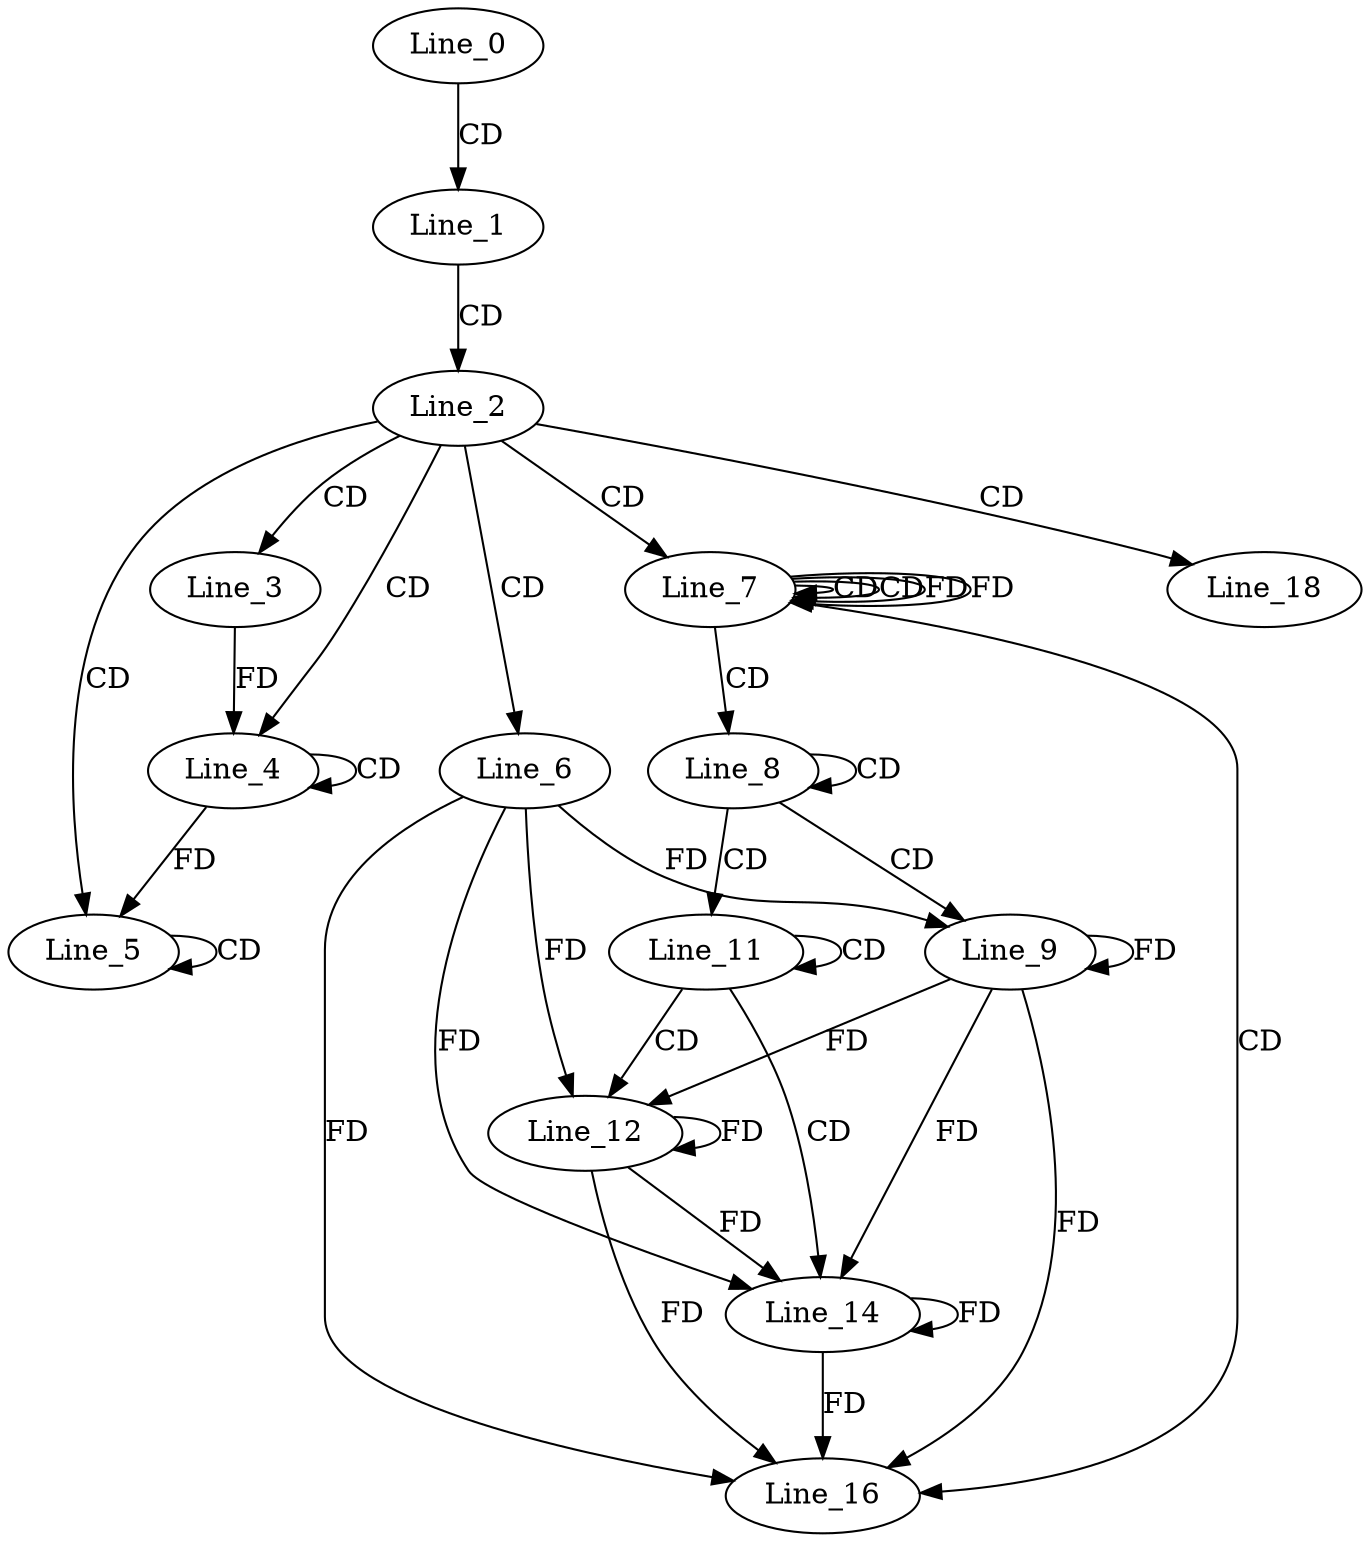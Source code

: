 digraph G {
  Line_0;
  Line_1;
  Line_2;
  Line_3;
  Line_4;
  Line_4;
  Line_5;
  Line_5;
  Line_6;
  Line_7;
  Line_7;
  Line_7;
  Line_8;
  Line_8;
  Line_9;
  Line_9;
  Line_11;
  Line_11;
  Line_12;
  Line_12;
  Line_14;
  Line_16;
  Line_18;
  Line_0 -> Line_1 [ label="CD" ];
  Line_1 -> Line_2 [ label="CD" ];
  Line_2 -> Line_3 [ label="CD" ];
  Line_2 -> Line_4 [ label="CD" ];
  Line_4 -> Line_4 [ label="CD" ];
  Line_3 -> Line_4 [ label="FD" ];
  Line_2 -> Line_5 [ label="CD" ];
  Line_5 -> Line_5 [ label="CD" ];
  Line_4 -> Line_5 [ label="FD" ];
  Line_2 -> Line_6 [ label="CD" ];
  Line_2 -> Line_7 [ label="CD" ];
  Line_7 -> Line_7 [ label="CD" ];
  Line_7 -> Line_7 [ label="CD" ];
  Line_7 -> Line_7 [ label="FD" ];
  Line_7 -> Line_8 [ label="CD" ];
  Line_8 -> Line_8 [ label="CD" ];
  Line_8 -> Line_9 [ label="CD" ];
  Line_9 -> Line_9 [ label="FD" ];
  Line_6 -> Line_9 [ label="FD" ];
  Line_8 -> Line_11 [ label="CD" ];
  Line_11 -> Line_11 [ label="CD" ];
  Line_11 -> Line_12 [ label="CD" ];
  Line_9 -> Line_12 [ label="FD" ];
  Line_12 -> Line_12 [ label="FD" ];
  Line_6 -> Line_12 [ label="FD" ];
  Line_11 -> Line_14 [ label="CD" ];
  Line_9 -> Line_14 [ label="FD" ];
  Line_12 -> Line_14 [ label="FD" ];
  Line_14 -> Line_14 [ label="FD" ];
  Line_6 -> Line_14 [ label="FD" ];
  Line_7 -> Line_16 [ label="CD" ];
  Line_9 -> Line_16 [ label="FD" ];
  Line_12 -> Line_16 [ label="FD" ];
  Line_14 -> Line_16 [ label="FD" ];
  Line_6 -> Line_16 [ label="FD" ];
  Line_2 -> Line_18 [ label="CD" ];
  Line_7 -> Line_7 [ label="FD" ];
}
